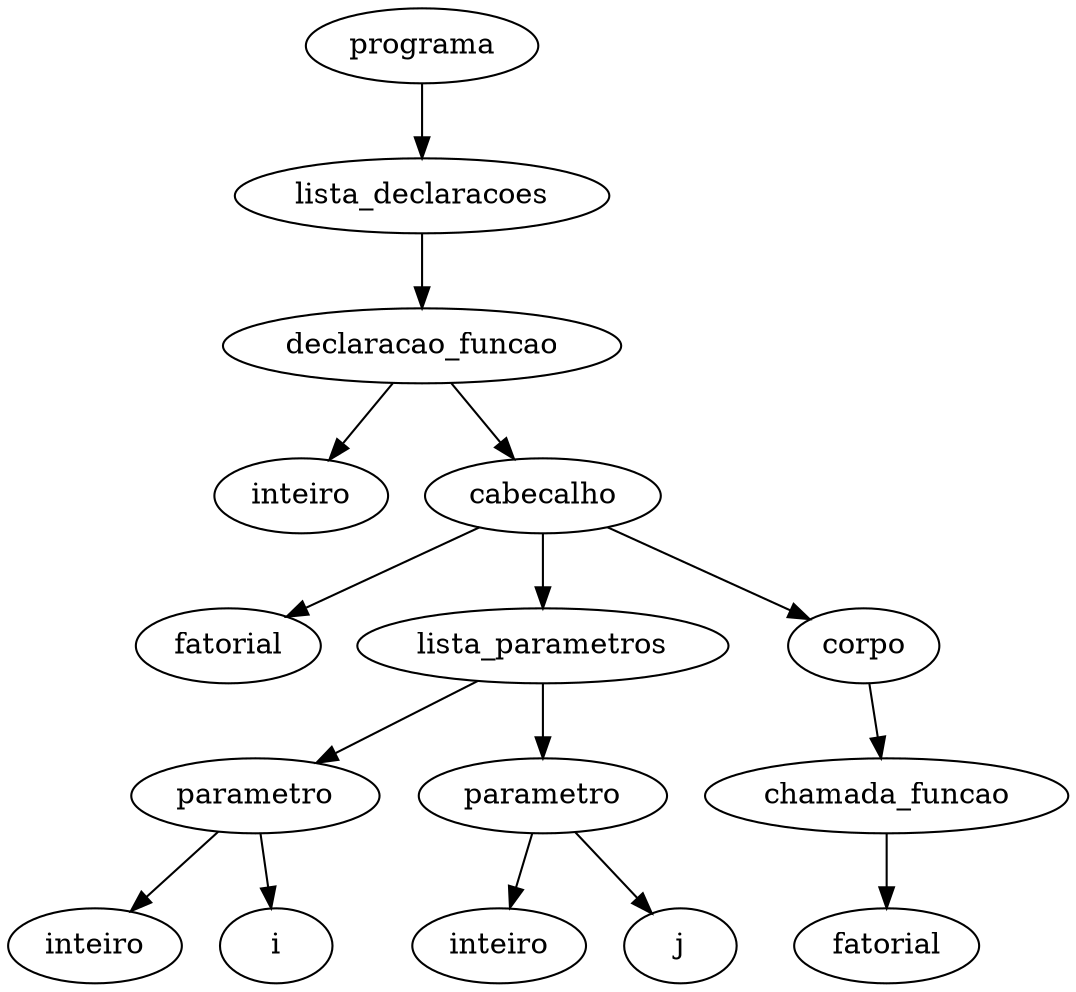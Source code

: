digraph tree {
0[label="programa"];
1[label="lista_declaracoes"];
0 -> 1;
2[label="declaracao_funcao"];
1 -> 2;
3[label="inteiro"];
2 -> 3;
4[label="cabecalho"];
2 -> 4;
5[label="fatorial"];
4 -> 5;
6[label="lista_parametros"];
4 -> 6;
7[label="corpo"];
4 -> 7;
8[label="parametro"];
6 -> 8;
9[label="parametro"];
6 -> 9;
10[label="inteiro"];
8 -> 10;
11[label="i"];
8 -> 11;
12[label="inteiro"];
9 -> 12;
13[label="j"];
9 -> 13;
14[label="chamada_funcao"];
7 -> 14;
15[label="fatorial"];
14 -> 15;
}